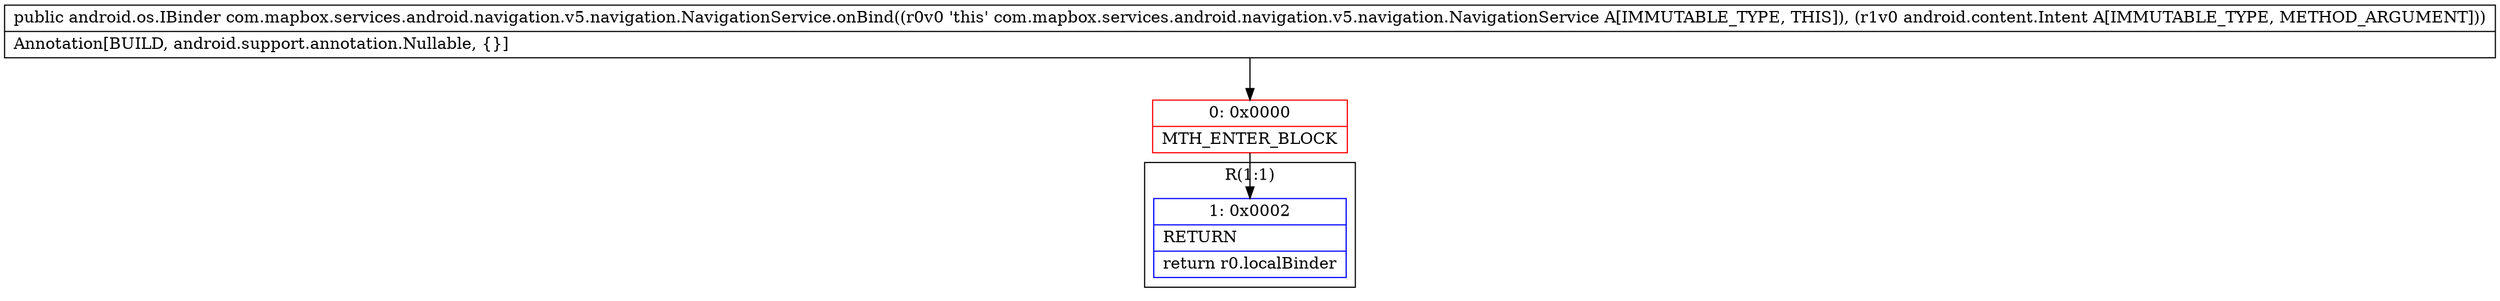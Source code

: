 digraph "CFG forcom.mapbox.services.android.navigation.v5.navigation.NavigationService.onBind(Landroid\/content\/Intent;)Landroid\/os\/IBinder;" {
subgraph cluster_Region_779000563 {
label = "R(1:1)";
node [shape=record,color=blue];
Node_1 [shape=record,label="{1\:\ 0x0002|RETURN\l|return r0.localBinder\l}"];
}
Node_0 [shape=record,color=red,label="{0\:\ 0x0000|MTH_ENTER_BLOCK\l}"];
MethodNode[shape=record,label="{public android.os.IBinder com.mapbox.services.android.navigation.v5.navigation.NavigationService.onBind((r0v0 'this' com.mapbox.services.android.navigation.v5.navigation.NavigationService A[IMMUTABLE_TYPE, THIS]), (r1v0 android.content.Intent A[IMMUTABLE_TYPE, METHOD_ARGUMENT]))  | Annotation[BUILD, android.support.annotation.Nullable, \{\}]\l}"];
MethodNode -> Node_0;
Node_0 -> Node_1;
}

